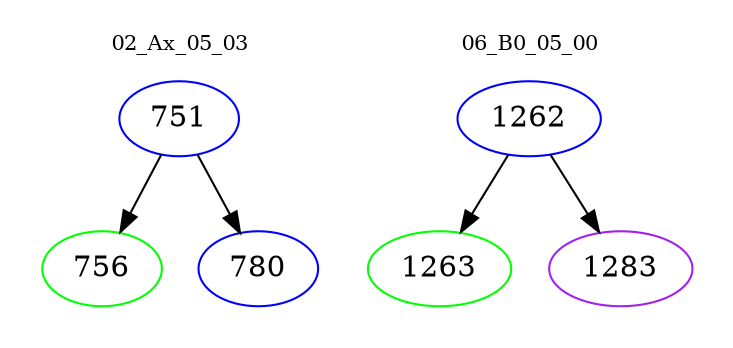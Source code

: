digraph{
subgraph cluster_0 {
color = white
label = "02_Ax_05_03";
fontsize=10;
T0_751 [label="751", color="blue"]
T0_751 -> T0_756 [color="black"]
T0_756 [label="756", color="green"]
T0_751 -> T0_780 [color="black"]
T0_780 [label="780", color="blue"]
}
subgraph cluster_1 {
color = white
label = "06_B0_05_00";
fontsize=10;
T1_1262 [label="1262", color="blue"]
T1_1262 -> T1_1263 [color="black"]
T1_1263 [label="1263", color="green"]
T1_1262 -> T1_1283 [color="black"]
T1_1283 [label="1283", color="purple"]
}
}

